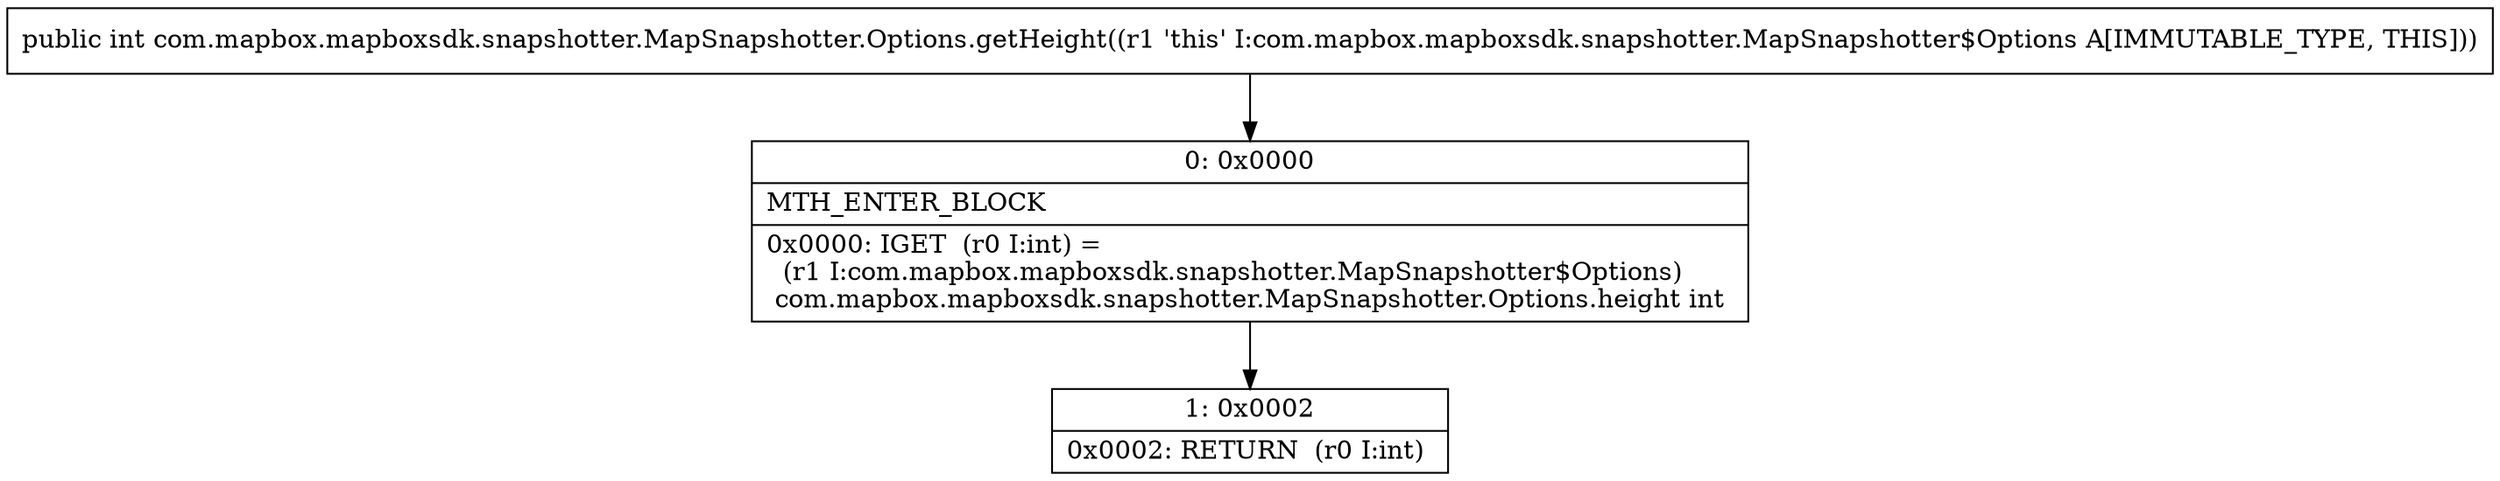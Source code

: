 digraph "CFG forcom.mapbox.mapboxsdk.snapshotter.MapSnapshotter.Options.getHeight()I" {
Node_0 [shape=record,label="{0\:\ 0x0000|MTH_ENTER_BLOCK\l|0x0000: IGET  (r0 I:int) = \l  (r1 I:com.mapbox.mapboxsdk.snapshotter.MapSnapshotter$Options)\l com.mapbox.mapboxsdk.snapshotter.MapSnapshotter.Options.height int \l}"];
Node_1 [shape=record,label="{1\:\ 0x0002|0x0002: RETURN  (r0 I:int) \l}"];
MethodNode[shape=record,label="{public int com.mapbox.mapboxsdk.snapshotter.MapSnapshotter.Options.getHeight((r1 'this' I:com.mapbox.mapboxsdk.snapshotter.MapSnapshotter$Options A[IMMUTABLE_TYPE, THIS])) }"];
MethodNode -> Node_0;
Node_0 -> Node_1;
}

